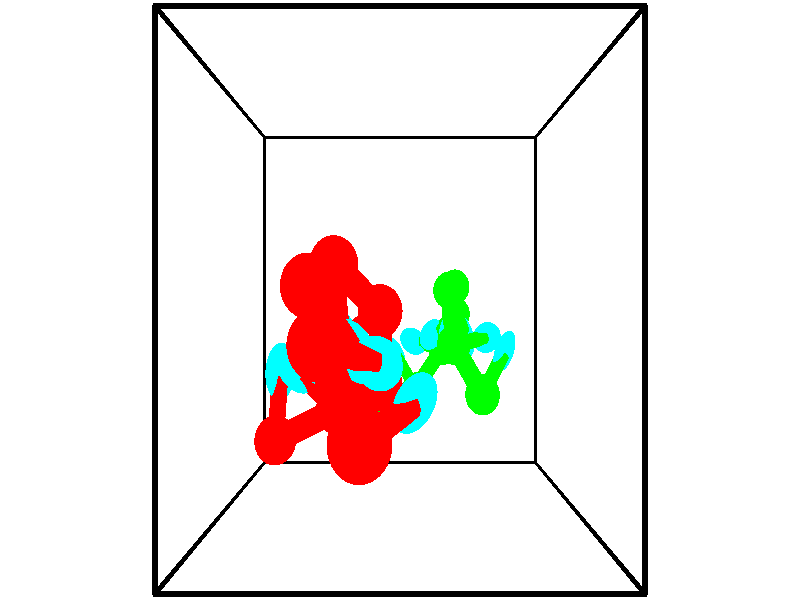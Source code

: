 // switches for output
#declare DRAW_BASES = 1; // possible values are 0, 1; only relevant for DNA ribbons
#declare DRAW_BASES_TYPE = 3; // possible values are 1, 2, 3; only relevant for DNA ribbons
#declare DRAW_FOG = 0; // set to 1 to enable fog

#include "colors.inc"

#include "transforms.inc"
background { rgb <1, 1, 1>}

#default {
   normal{
       ripples 0.25
       frequency 0.20
       turbulence 0.2
       lambda 5
   }
	finish {
		phong 0.1
		phong_size 40.
	}
}

// original window dimensions: 1024x640


// camera settings

camera {
	sky <-0, 1, 0>
	up <-0, 1, 0>
	right 1.6 * <1, 0, 0>
	location <2.5, 2.5, 11.1562>
	look_at <2.5, 2.5, 2.5>
	direction <0, 0, -8.6562>
	angle 67.0682
}


# declare cpy_camera_pos = <2.5, 2.5, 11.1562>;
# if (DRAW_FOG = 1)
fog {
	fog_type 2
	up vnormalize(cpy_camera_pos)
	color rgbt<1,1,1,0.3>
	distance 1e-5
	fog_alt 3e-3
	fog_offset 4
}
# end


// LIGHTS

# declare lum = 6;
global_settings {
	ambient_light rgb lum * <0.05, 0.05, 0.05>
	max_trace_level 15
}# declare cpy_direct_light_amount = 0.25;
light_source
{	1000 * <-1, -1, 1>,
	rgb lum * cpy_direct_light_amount
	parallel
}

light_source
{	1000 * <1, 1, -1>,
	rgb lum * cpy_direct_light_amount
	parallel
}

// strand 0

// nucleotide -1

// particle -1
sphere {
	<0.981811, 1.075737, 3.800884> 0.250000
	pigment { color rgbt <1,0,0,0> }
	no_shadow
}
cylinder {
	<1.002190, 1.467613, 3.723312>,  <1.014417, 1.702739, 3.676769>, 0.100000
	pigment { color rgbt <1,0,0,0> }
	no_shadow
}
cylinder {
	<1.002190, 1.467613, 3.723312>,  <0.981811, 1.075737, 3.800884>, 0.100000
	pigment { color rgbt <1,0,0,0> }
	no_shadow
}

// particle -1
sphere {
	<1.002190, 1.467613, 3.723312> 0.100000
	pigment { color rgbt <1,0,0,0> }
	no_shadow
}
sphere {
	0, 1
	scale<0.080000,0.200000,0.300000>
	matrix <0.627706, 0.119621, 0.769205,
		0.776782, -0.160919, -0.608864,
		0.050946, 0.979692, -0.193929,
		1.017474, 1.761521, 3.665133>
	pigment { color rgbt <0,1,1,0> }
	no_shadow
}
cylinder {
	<1.713116, 1.369920, 3.700702>,  <0.981811, 1.075737, 3.800884>, 0.130000
	pigment { color rgbt <1,0,0,0> }
	no_shadow
}

// nucleotide -1

// particle -1
sphere {
	<1.713116, 1.369920, 3.700702> 0.250000
	pigment { color rgbt <1,0,0,0> }
	no_shadow
}
cylinder {
	<1.465187, 1.625542, 3.882881>,  <1.316430, 1.778914, 3.992189>, 0.100000
	pigment { color rgbt <1,0,0,0> }
	no_shadow
}
cylinder {
	<1.465187, 1.625542, 3.882881>,  <1.713116, 1.369920, 3.700702>, 0.100000
	pigment { color rgbt <1,0,0,0> }
	no_shadow
}

// particle -1
sphere {
	<1.465187, 1.625542, 3.882881> 0.100000
	pigment { color rgbt <1,0,0,0> }
	no_shadow
}
sphere {
	0, 1
	scale<0.080000,0.200000,0.300000>
	matrix <0.607786, 0.023800, 0.793744,
		0.496405, 0.768794, -0.403159,
		-0.619821, 0.639053, 0.455448,
		1.279241, 1.817258, 4.019516>
	pigment { color rgbt <0,1,1,0> }
	no_shadow
}
cylinder {
	<2.280036, 1.679664, 4.177614>,  <1.713116, 1.369920, 3.700702>, 0.130000
	pigment { color rgbt <1,0,0,0> }
	no_shadow
}

// nucleotide -1

// particle -1
sphere {
	<2.280036, 1.679664, 4.177614> 0.250000
	pigment { color rgbt <1,0,0,0> }
	no_shadow
}
cylinder {
	<1.915325, 1.800980, 4.288376>,  <1.696498, 1.873769, 4.354833>, 0.100000
	pigment { color rgbt <1,0,0,0> }
	no_shadow
}
cylinder {
	<1.915325, 1.800980, 4.288376>,  <2.280036, 1.679664, 4.177614>, 0.100000
	pigment { color rgbt <1,0,0,0> }
	no_shadow
}

// particle -1
sphere {
	<1.915325, 1.800980, 4.288376> 0.100000
	pigment { color rgbt <1,0,0,0> }
	no_shadow
}
sphere {
	0, 1
	scale<0.080000,0.200000,0.300000>
	matrix <0.327757, 0.131111, 0.935620,
		0.247459, 0.943835, -0.218950,
		-0.911778, 0.303290, 0.276904,
		1.641792, 1.891967, 4.371447>
	pigment { color rgbt <0,1,1,0> }
	no_shadow
}
cylinder {
	<2.278121, 2.397478, 4.443185>,  <2.280036, 1.679664, 4.177614>, 0.130000
	pigment { color rgbt <1,0,0,0> }
	no_shadow
}

// nucleotide -1

// particle -1
sphere {
	<2.278121, 2.397478, 4.443185> 0.250000
	pigment { color rgbt <1,0,0,0> }
	no_shadow
}
cylinder {
	<1.968914, 2.193520, 4.594154>,  <1.783390, 2.071144, 4.684736>, 0.100000
	pigment { color rgbt <1,0,0,0> }
	no_shadow
}
cylinder {
	<1.968914, 2.193520, 4.594154>,  <2.278121, 2.397478, 4.443185>, 0.100000
	pigment { color rgbt <1,0,0,0> }
	no_shadow
}

// particle -1
sphere {
	<1.968914, 2.193520, 4.594154> 0.100000
	pigment { color rgbt <1,0,0,0> }
	no_shadow
}
sphere {
	0, 1
	scale<0.080000,0.200000,0.300000>
	matrix <0.261439, 0.286016, 0.921870,
		-0.578007, 0.811296, -0.087788,
		-0.773018, -0.509896, 0.377423,
		1.737009, 2.040551, 4.707381>
	pigment { color rgbt <0,1,1,0> }
	no_shadow
}
cylinder {
	<1.820253, 2.803937, 4.952430>,  <2.278121, 2.397478, 4.443185>, 0.130000
	pigment { color rgbt <1,0,0,0> }
	no_shadow
}

// nucleotide -1

// particle -1
sphere {
	<1.820253, 2.803937, 4.952430> 0.250000
	pigment { color rgbt <1,0,0,0> }
	no_shadow
}
cylinder {
	<1.869339, 2.411957, 5.015213>,  <1.898791, 2.176768, 5.052883>, 0.100000
	pigment { color rgbt <1,0,0,0> }
	no_shadow
}
cylinder {
	<1.869339, 2.411957, 5.015213>,  <1.820253, 2.803937, 4.952430>, 0.100000
	pigment { color rgbt <1,0,0,0> }
	no_shadow
}

// particle -1
sphere {
	<1.869339, 2.411957, 5.015213> 0.100000
	pigment { color rgbt <1,0,0,0> }
	no_shadow
}
sphere {
	0, 1
	scale<0.080000,0.200000,0.300000>
	matrix <0.479461, 0.197011, 0.855163,
		-0.868941, -0.029687, 0.494025,
		0.122716, -0.979952, 0.156957,
		1.906154, 2.117971, 5.062300>
	pigment { color rgbt <0,1,1,0> }
	no_shadow
}
cylinder {
	<1.670037, 2.606974, 5.705025>,  <1.820253, 2.803937, 4.952430>, 0.130000
	pigment { color rgbt <1,0,0,0> }
	no_shadow
}

// nucleotide -1

// particle -1
sphere {
	<1.670037, 2.606974, 5.705025> 0.250000
	pigment { color rgbt <1,0,0,0> }
	no_shadow
}
cylinder {
	<1.901798, 2.312820, 5.564453>,  <2.040855, 2.136328, 5.480110>, 0.100000
	pigment { color rgbt <1,0,0,0> }
	no_shadow
}
cylinder {
	<1.901798, 2.312820, 5.564453>,  <1.670037, 2.606974, 5.705025>, 0.100000
	pigment { color rgbt <1,0,0,0> }
	no_shadow
}

// particle -1
sphere {
	<1.901798, 2.312820, 5.564453> 0.100000
	pigment { color rgbt <1,0,0,0> }
	no_shadow
}
sphere {
	0, 1
	scale<0.080000,0.200000,0.300000>
	matrix <0.589860, 0.080787, 0.803454,
		-0.562457, -0.672817, 0.480582,
		0.579403, -0.735384, -0.351429,
		2.075619, 2.092205, 5.459024>
	pigment { color rgbt <0,1,1,0> }
	no_shadow
}
cylinder {
	<1.842916, 2.199414, 6.314018>,  <1.670037, 2.606974, 5.705025>, 0.130000
	pigment { color rgbt <1,0,0,0> }
	no_shadow
}

// nucleotide -1

// particle -1
sphere {
	<1.842916, 2.199414, 6.314018> 0.250000
	pigment { color rgbt <1,0,0,0> }
	no_shadow
}
cylinder {
	<2.111874, 2.103149, 6.034027>,  <2.273248, 2.045390, 5.866033>, 0.100000
	pigment { color rgbt <1,0,0,0> }
	no_shadow
}
cylinder {
	<2.111874, 2.103149, 6.034027>,  <1.842916, 2.199414, 6.314018>, 0.100000
	pigment { color rgbt <1,0,0,0> }
	no_shadow
}

// particle -1
sphere {
	<2.111874, 2.103149, 6.034027> 0.100000
	pigment { color rgbt <1,0,0,0> }
	no_shadow
}
sphere {
	0, 1
	scale<0.080000,0.200000,0.300000>
	matrix <0.720033, -0.006537, 0.693909,
		-0.171574, -0.970587, 0.168890,
		0.672394, -0.240663, -0.699976,
		2.313592, 2.030951, 5.824034>
	pigment { color rgbt <0,1,1,0> }
	no_shadow
}
cylinder {
	<2.192339, 1.582640, 6.557383>,  <1.842916, 2.199414, 6.314018>, 0.130000
	pigment { color rgbt <1,0,0,0> }
	no_shadow
}

// nucleotide -1

// particle -1
sphere {
	<2.192339, 1.582640, 6.557383> 0.250000
	pigment { color rgbt <1,0,0,0> }
	no_shadow
}
cylinder {
	<2.442581, 1.692886, 6.265450>,  <2.592726, 1.759034, 6.090290>, 0.100000
	pigment { color rgbt <1,0,0,0> }
	no_shadow
}
cylinder {
	<2.442581, 1.692886, 6.265450>,  <2.192339, 1.582640, 6.557383>, 0.100000
	pigment { color rgbt <1,0,0,0> }
	no_shadow
}

// particle -1
sphere {
	<2.442581, 1.692886, 6.265450> 0.100000
	pigment { color rgbt <1,0,0,0> }
	no_shadow
}
sphere {
	0, 1
	scale<0.080000,0.200000,0.300000>
	matrix <0.768049, -0.053523, 0.638151,
		0.136821, -0.959777, -0.245170,
		0.625605, 0.275615, -0.729832,
		2.630263, 1.775571, 6.046500>
	pigment { color rgbt <0,1,1,0> }
	no_shadow
}
// strand 1

// nucleotide -1

// particle -1
sphere {
	<3.702675, 1.350389, 2.357616> 0.250000
	pigment { color rgbt <0,1,0,0> }
	no_shadow
}
cylinder {
	<3.916139, 1.637413, 2.178589>,  <4.044217, 1.809628, 2.071173>, 0.100000
	pigment { color rgbt <0,1,0,0> }
	no_shadow
}
cylinder {
	<3.916139, 1.637413, 2.178589>,  <3.702675, 1.350389, 2.357616>, 0.100000
	pigment { color rgbt <0,1,0,0> }
	no_shadow
}

// particle -1
sphere {
	<3.916139, 1.637413, 2.178589> 0.100000
	pigment { color rgbt <0,1,0,0> }
	no_shadow
}
sphere {
	0, 1
	scale<0.080000,0.200000,0.300000>
	matrix <-0.707646, 0.089092, -0.700928,
		-0.463083, 0.690775, 0.555323,
		0.533658, 0.717560, -0.447567,
		4.076236, 1.852681, 2.044319>
	pigment { color rgbt <0,1,1,0> }
	no_shadow
}
cylinder {
	<3.305796, 1.941699, 2.106435>,  <3.702675, 1.350389, 2.357616>, 0.130000
	pigment { color rgbt <0,1,0,0> }
	no_shadow
}

// nucleotide -1

// particle -1
sphere {
	<3.305796, 1.941699, 2.106435> 0.250000
	pigment { color rgbt <0,1,0,0> }
	no_shadow
}
cylinder {
	<3.623790, 1.980545, 1.866913>,  <3.814586, 2.003853, 1.723199>, 0.100000
	pigment { color rgbt <0,1,0,0> }
	no_shadow
}
cylinder {
	<3.623790, 1.980545, 1.866913>,  <3.305796, 1.941699, 2.106435>, 0.100000
	pigment { color rgbt <0,1,0,0> }
	no_shadow
}

// particle -1
sphere {
	<3.623790, 1.980545, 1.866913> 0.100000
	pigment { color rgbt <0,1,0,0> }
	no_shadow
}
sphere {
	0, 1
	scale<0.080000,0.200000,0.300000>
	matrix <-0.594000, -0.075750, -0.800891,
		-0.123138, 0.992386, -0.002533,
		0.794985, 0.097115, -0.598805,
		3.862285, 2.009680, 1.687271>
	pigment { color rgbt <0,1,1,0> }
	no_shadow
}
cylinder {
	<3.280859, 2.626302, 1.534611>,  <3.305796, 1.941699, 2.106435>, 0.130000
	pigment { color rgbt <0,1,0,0> }
	no_shadow
}

// nucleotide -1

// particle -1
sphere {
	<3.280859, 2.626302, 1.534611> 0.250000
	pigment { color rgbt <0,1,0,0> }
	no_shadow
}
cylinder {
	<3.437463, 2.273819, 1.428635>,  <3.531425, 2.062329, 1.365049>, 0.100000
	pigment { color rgbt <0,1,0,0> }
	no_shadow
}
cylinder {
	<3.437463, 2.273819, 1.428635>,  <3.280859, 2.626302, 1.534611>, 0.100000
	pigment { color rgbt <0,1,0,0> }
	no_shadow
}

// particle -1
sphere {
	<3.437463, 2.273819, 1.428635> 0.100000
	pigment { color rgbt <0,1,0,0> }
	no_shadow
}
sphere {
	0, 1
	scale<0.080000,0.200000,0.300000>
	matrix <-0.721337, -0.115151, -0.682944,
		0.571307, 0.458491, -0.680731,
		0.391510, -0.881208, -0.264940,
		3.554916, 2.009457, 1.349153>
	pigment { color rgbt <0,1,1,0> }
	no_shadow
}
cylinder {
	<3.431589, 2.683996, 0.858728>,  <3.280859, 2.626302, 1.534611>, 0.130000
	pigment { color rgbt <0,1,0,0> }
	no_shadow
}

// nucleotide -1

// particle -1
sphere {
	<3.431589, 2.683996, 0.858728> 0.250000
	pigment { color rgbt <0,1,0,0> }
	no_shadow
}
cylinder {
	<3.359948, 2.303879, 0.960602>,  <3.316964, 2.075808, 1.021726>, 0.100000
	pigment { color rgbt <0,1,0,0> }
	no_shadow
}
cylinder {
	<3.359948, 2.303879, 0.960602>,  <3.431589, 2.683996, 0.858728>, 0.100000
	pigment { color rgbt <0,1,0,0> }
	no_shadow
}

// particle -1
sphere {
	<3.359948, 2.303879, 0.960602> 0.100000
	pigment { color rgbt <0,1,0,0> }
	no_shadow
}
sphere {
	0, 1
	scale<0.080000,0.200000,0.300000>
	matrix <-0.666487, -0.073224, -0.741912,
		0.723683, -0.302622, -0.620244,
		-0.179102, -0.950294, 0.254685,
		3.306217, 2.018791, 1.037007>
	pigment { color rgbt <0,1,1,0> }
	no_shadow
}
cylinder {
	<3.512183, 2.287397, 0.211505>,  <3.431589, 2.683996, 0.858728>, 0.130000
	pigment { color rgbt <0,1,0,0> }
	no_shadow
}

// nucleotide -1

// particle -1
sphere {
	<3.512183, 2.287397, 0.211505> 0.250000
	pigment { color rgbt <0,1,0,0> }
	no_shadow
}
cylinder {
	<3.250384, 2.123604, 0.465736>,  <3.093305, 2.025328, 0.618275>, 0.100000
	pigment { color rgbt <0,1,0,0> }
	no_shadow
}
cylinder {
	<3.250384, 2.123604, 0.465736>,  <3.512183, 2.287397, 0.211505>, 0.100000
	pigment { color rgbt <0,1,0,0> }
	no_shadow
}

// particle -1
sphere {
	<3.250384, 2.123604, 0.465736> 0.100000
	pigment { color rgbt <0,1,0,0> }
	no_shadow
}
sphere {
	0, 1
	scale<0.080000,0.200000,0.300000>
	matrix <-0.652461, -0.118838, -0.748446,
		0.382007, -0.904544, -0.189394,
		-0.654495, -0.409484, 0.635577,
		3.054036, 2.000759, 0.656410>
	pigment { color rgbt <0,1,1,0> }
	no_shadow
}
cylinder {
	<3.273503, 1.742014, -0.035928>,  <3.512183, 2.287397, 0.211505>, 0.130000
	pigment { color rgbt <0,1,0,0> }
	no_shadow
}

// nucleotide -1

// particle -1
sphere {
	<3.273503, 1.742014, -0.035928> 0.250000
	pigment { color rgbt <0,1,0,0> }
	no_shadow
}
cylinder {
	<2.967811, 1.824867, 0.208382>,  <2.784395, 1.874579, 0.354968>, 0.100000
	pigment { color rgbt <0,1,0,0> }
	no_shadow
}
cylinder {
	<2.967811, 1.824867, 0.208382>,  <3.273503, 1.742014, -0.035928>, 0.100000
	pigment { color rgbt <0,1,0,0> }
	no_shadow
}

// particle -1
sphere {
	<2.967811, 1.824867, 0.208382> 0.100000
	pigment { color rgbt <0,1,0,0> }
	no_shadow
}
sphere {
	0, 1
	scale<0.080000,0.200000,0.300000>
	matrix <-0.644722, -0.220595, -0.731896,
		-0.016866, -0.953118, 0.302129,
		-0.764232, 0.207134, 0.610775,
		2.738541, 1.887008, 0.391614>
	pigment { color rgbt <0,1,1,0> }
	no_shadow
}
cylinder {
	<2.793842, 1.133175, -0.017919>,  <3.273503, 1.742014, -0.035928>, 0.130000
	pigment { color rgbt <0,1,0,0> }
	no_shadow
}

// nucleotide -1

// particle -1
sphere {
	<2.793842, 1.133175, -0.017919> 0.250000
	pigment { color rgbt <0,1,0,0> }
	no_shadow
}
cylinder {
	<2.578036, 1.447479, 0.103081>,  <2.448553, 1.636062, 0.175680>, 0.100000
	pigment { color rgbt <0,1,0,0> }
	no_shadow
}
cylinder {
	<2.578036, 1.447479, 0.103081>,  <2.793842, 1.133175, -0.017919>, 0.100000
	pigment { color rgbt <0,1,0,0> }
	no_shadow
}

// particle -1
sphere {
	<2.578036, 1.447479, 0.103081> 0.100000
	pigment { color rgbt <0,1,0,0> }
	no_shadow
}
sphere {
	0, 1
	scale<0.080000,0.200000,0.300000>
	matrix <-0.743723, -0.276313, -0.608709,
		-0.394717, -0.553380, 0.733464,
		-0.539513, 0.785761, 0.302496,
		2.416182, 1.683207, 0.193830>
	pigment { color rgbt <0,1,1,0> }
	no_shadow
}
cylinder {
	<2.154538, 0.833760, -0.110584>,  <2.793842, 1.133175, -0.017919>, 0.130000
	pigment { color rgbt <0,1,0,0> }
	no_shadow
}

// nucleotide -1

// particle -1
sphere {
	<2.154538, 0.833760, -0.110584> 0.250000
	pigment { color rgbt <0,1,0,0> }
	no_shadow
}
cylinder {
	<2.088107, 1.224365, -0.055679>,  <2.048249, 1.458728, -0.022737>, 0.100000
	pigment { color rgbt <0,1,0,0> }
	no_shadow
}
cylinder {
	<2.088107, 1.224365, -0.055679>,  <2.154538, 0.833760, -0.110584>, 0.100000
	pigment { color rgbt <0,1,0,0> }
	no_shadow
}

// particle -1
sphere {
	<2.088107, 1.224365, -0.055679> 0.100000
	pigment { color rgbt <0,1,0,0> }
	no_shadow
}
sphere {
	0, 1
	scale<0.080000,0.200000,0.300000>
	matrix <-0.763973, -0.039401, -0.644044,
		-0.623510, -0.211824, 0.752573,
		-0.166076, 0.976513, 0.137261,
		2.038284, 1.517319, -0.014501>
	pigment { color rgbt <0,1,1,0> }
	no_shadow
}
// box output
cylinder {
	<0.000000, 0.000000, 0.000000>,  <5.000000, 0.000000, 0.000000>, 0.025000
	pigment { color rgbt <0,0,0,0> }
	no_shadow
}
cylinder {
	<0.000000, 0.000000, 0.000000>,  <0.000000, 5.000000, 0.000000>, 0.025000
	pigment { color rgbt <0,0,0,0> }
	no_shadow
}
cylinder {
	<0.000000, 0.000000, 0.000000>,  <0.000000, 0.000000, 5.000000>, 0.025000
	pigment { color rgbt <0,0,0,0> }
	no_shadow
}
cylinder {
	<5.000000, 5.000000, 5.000000>,  <0.000000, 5.000000, 5.000000>, 0.025000
	pigment { color rgbt <0,0,0,0> }
	no_shadow
}
cylinder {
	<5.000000, 5.000000, 5.000000>,  <5.000000, 0.000000, 5.000000>, 0.025000
	pigment { color rgbt <0,0,0,0> }
	no_shadow
}
cylinder {
	<5.000000, 5.000000, 5.000000>,  <5.000000, 5.000000, 0.000000>, 0.025000
	pigment { color rgbt <0,0,0,0> }
	no_shadow
}
cylinder {
	<0.000000, 0.000000, 5.000000>,  <0.000000, 5.000000, 5.000000>, 0.025000
	pigment { color rgbt <0,0,0,0> }
	no_shadow
}
cylinder {
	<0.000000, 0.000000, 5.000000>,  <5.000000, 0.000000, 5.000000>, 0.025000
	pigment { color rgbt <0,0,0,0> }
	no_shadow
}
cylinder {
	<5.000000, 5.000000, 0.000000>,  <0.000000, 5.000000, 0.000000>, 0.025000
	pigment { color rgbt <0,0,0,0> }
	no_shadow
}
cylinder {
	<5.000000, 5.000000, 0.000000>,  <5.000000, 0.000000, 0.000000>, 0.025000
	pigment { color rgbt <0,0,0,0> }
	no_shadow
}
cylinder {
	<5.000000, 0.000000, 5.000000>,  <5.000000, 0.000000, 0.000000>, 0.025000
	pigment { color rgbt <0,0,0,0> }
	no_shadow
}
cylinder {
	<0.000000, 5.000000, 0.000000>,  <0.000000, 5.000000, 5.000000>, 0.025000
	pigment { color rgbt <0,0,0,0> }
	no_shadow
}
// end of box output
